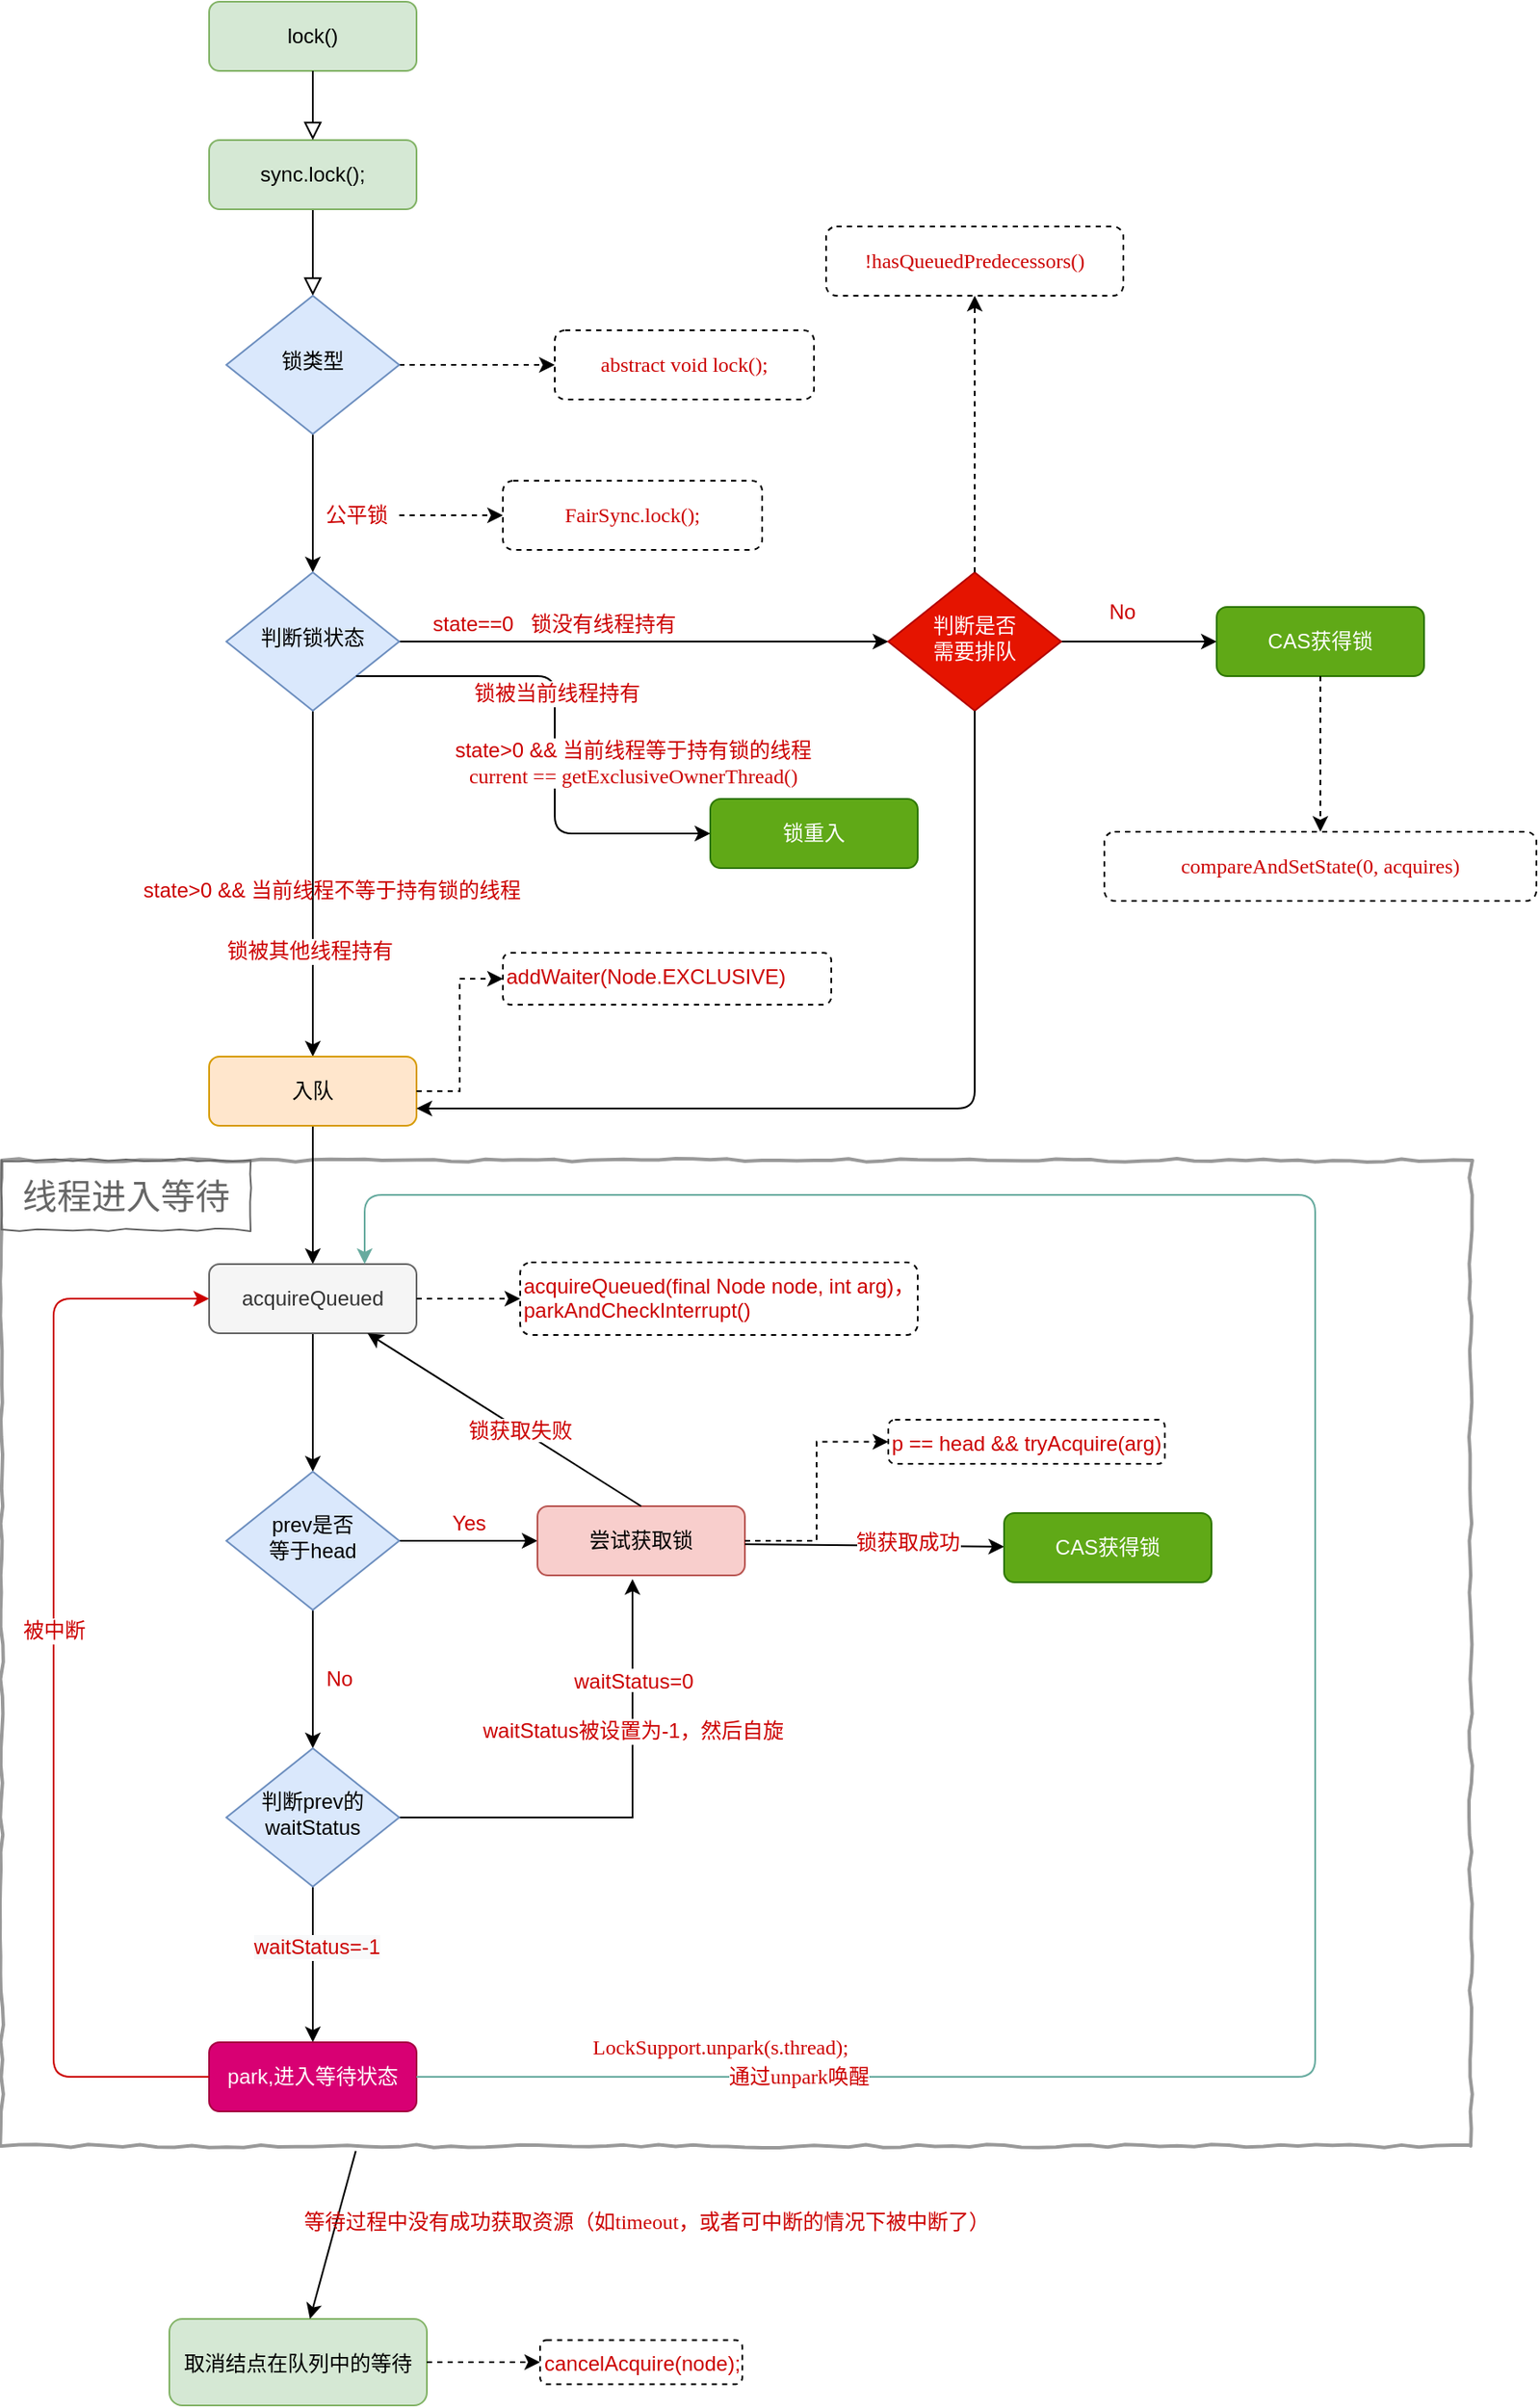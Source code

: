 <mxfile version="12.6.5" type="device"><diagram id="C5RBs43oDa-KdzZeNtuy" name="Page-1"><mxGraphModel dx="852" dy="494" grid="1" gridSize="10" guides="1" tooltips="1" connect="1" arrows="1" fold="1" page="1" pageScale="1" pageWidth="827" pageHeight="1169" math="0" shadow="0"><root><mxCell id="WIyWlLk6GJQsqaUBKTNV-0"/><mxCell id="WIyWlLk6GJQsqaUBKTNV-1" parent="WIyWlLk6GJQsqaUBKTNV-0"/><mxCell id="KXR3mg0b7sp0XAN-5YGD-0" value="" style="rounded=0;whiteSpace=wrap;html=1;fillColor=none;comic=1;strokeColor=#999999;fontColor=#333333;strokeWidth=2;" vertex="1" parent="WIyWlLk6GJQsqaUBKTNV-1"><mxGeometry x="40" y="670" width="850" height="570" as="geometry"/></mxCell><mxCell id="WIyWlLk6GJQsqaUBKTNV-2" value="" style="rounded=0;html=1;jettySize=auto;orthogonalLoop=1;fontSize=12;endArrow=block;endFill=0;endSize=8;strokeWidth=1;shadow=0;labelBackgroundColor=none;edgeStyle=orthogonalEdgeStyle;" parent="WIyWlLk6GJQsqaUBKTNV-1" source="WIyWlLk6GJQsqaUBKTNV-3" target="WIyWlLk6GJQsqaUBKTNV-6" edge="1"><mxGeometry relative="1" as="geometry"/></mxCell><mxCell id="WIyWlLk6GJQsqaUBKTNV-3" value="sync.lock();" style="rounded=1;whiteSpace=wrap;fontSize=12;glass=0;strokeWidth=1;shadow=0;fillColor=#d5e8d4;strokeColor=#82b366;" parent="WIyWlLk6GJQsqaUBKTNV-1" vertex="1"><mxGeometry x="160" y="80" width="120" height="40" as="geometry"/></mxCell><mxCell id="3xK0iimr9vI1PlGJqZ4V-8" value="" style="edgeStyle=orthogonalEdgeStyle;rounded=0;orthogonalLoop=1;jettySize=auto;html=1;entryX=0;entryY=0.5;entryDx=0;entryDy=0;dashed=1;fontSize=12;" parent="WIyWlLk6GJQsqaUBKTNV-1" source="WIyWlLk6GJQsqaUBKTNV-6" target="3xK0iimr9vI1PlGJqZ4V-9" edge="1"><mxGeometry relative="1" as="geometry"><mxPoint x="360" y="210" as="targetPoint"/></mxGeometry></mxCell><mxCell id="3xK0iimr9vI1PlGJqZ4V-13" value="" style="edgeStyle=orthogonalEdgeStyle;rounded=0;orthogonalLoop=1;jettySize=auto;html=1;fontSize=12;" parent="WIyWlLk6GJQsqaUBKTNV-1" source="WIyWlLk6GJQsqaUBKTNV-6" target="3xK0iimr9vI1PlGJqZ4V-12" edge="1"><mxGeometry relative="1" as="geometry"/></mxCell><mxCell id="WIyWlLk6GJQsqaUBKTNV-6" value="锁类型" style="rhombus;whiteSpace=wrap;html=1;shadow=0;fontFamily=Helvetica;fontSize=12;align=center;strokeWidth=1;spacing=6;spacingTop=-4;fillColor=#dae8fc;strokeColor=#6c8ebf;" parent="WIyWlLk6GJQsqaUBKTNV-1" vertex="1"><mxGeometry x="170" y="170" width="100" height="80" as="geometry"/></mxCell><mxCell id="3xK0iimr9vI1PlGJqZ4V-20" value="" style="edgeStyle=orthogonalEdgeStyle;rounded=0;orthogonalLoop=1;jettySize=auto;html=1;fontSize=12;fontColor=#CC0000;" parent="WIyWlLk6GJQsqaUBKTNV-1" source="3xK0iimr9vI1PlGJqZ4V-12" target="3xK0iimr9vI1PlGJqZ4V-19" edge="1"><mxGeometry relative="1" as="geometry"/></mxCell><mxCell id="3xK0iimr9vI1PlGJqZ4V-24" value="" style="edgeStyle=orthogonalEdgeStyle;rounded=0;orthogonalLoop=1;jettySize=auto;html=1;fontSize=12;fontColor=#CC0000;entryX=0.5;entryY=0;entryDx=0;entryDy=0;" parent="WIyWlLk6GJQsqaUBKTNV-1" source="3xK0iimr9vI1PlGJqZ4V-12" target="3xK0iimr9vI1PlGJqZ4V-47" edge="1"><mxGeometry relative="1" as="geometry"><mxPoint x="220" y="610" as="targetPoint"/></mxGeometry></mxCell><mxCell id="KXR3mg0b7sp0XAN-5YGD-15" value="锁被其他线程持有" style="text;html=1;align=center;verticalAlign=middle;resizable=0;points=[];labelBackgroundColor=#ffffff;fontSize=12;fontFamily=Lucida Console;fontColor=#CC0000;" vertex="1" connectable="0" parent="3xK0iimr9vI1PlGJqZ4V-24"><mxGeometry x="0.39" y="-2" relative="1" as="geometry"><mxPoint as="offset"/></mxGeometry></mxCell><mxCell id="3xK0iimr9vI1PlGJqZ4V-12" value="判断锁状态" style="rhombus;whiteSpace=wrap;html=1;shadow=0;fontFamily=Helvetica;fontSize=12;align=center;strokeWidth=1;spacing=6;spacingTop=-4;fillColor=#dae8fc;strokeColor=#6c8ebf;" parent="WIyWlLk6GJQsqaUBKTNV-1" vertex="1"><mxGeometry x="170" y="330" width="100" height="80" as="geometry"/></mxCell><mxCell id="3xK0iimr9vI1PlGJqZ4V-30" value="" style="edgeStyle=orthogonalEdgeStyle;rounded=0;orthogonalLoop=1;jettySize=auto;html=1;fontSize=12;fontColor=#CC0000;entryX=0;entryY=0.5;entryDx=0;entryDy=0;" parent="WIyWlLk6GJQsqaUBKTNV-1" source="3xK0iimr9vI1PlGJqZ4V-19" target="3xK0iimr9vI1PlGJqZ4V-32" edge="1"><mxGeometry relative="1" as="geometry"><mxPoint x="733" y="370" as="targetPoint"/></mxGeometry></mxCell><mxCell id="3xK0iimr9vI1PlGJqZ4V-19" value="判断是否&lt;br style=&quot;font-size: 12px;&quot;&gt;需要排队" style="rhombus;whiteSpace=wrap;html=1;shadow=0;fontFamily=Helvetica;fontSize=12;align=center;strokeWidth=1;spacing=6;spacingTop=-4;fillColor=#e51400;strokeColor=#B20000;fontColor=#ffffff;" parent="WIyWlLk6GJQsqaUBKTNV-1" vertex="1"><mxGeometry x="553" y="330" width="100" height="80" as="geometry"/></mxCell><mxCell id="3xK0iimr9vI1PlGJqZ4V-0" value="lock()" style="rounded=1;whiteSpace=wrap;html=1;fontSize=12;fillColor=#d5e8d4;strokeColor=#82b366;" parent="WIyWlLk6GJQsqaUBKTNV-1" vertex="1"><mxGeometry x="160" width="120" height="40" as="geometry"/></mxCell><mxCell id="3xK0iimr9vI1PlGJqZ4V-1" value="" style="rounded=0;html=1;jettySize=auto;orthogonalLoop=1;fontSize=12;endArrow=block;endFill=0;endSize=8;strokeWidth=1;shadow=0;labelBackgroundColor=none;edgeStyle=orthogonalEdgeStyle;" parent="WIyWlLk6GJQsqaUBKTNV-1" source="3xK0iimr9vI1PlGJqZ4V-0" edge="1"><mxGeometry relative="1" as="geometry"><mxPoint x="230" y="80" as="sourcePoint"/><mxPoint x="220" y="80" as="targetPoint"/></mxGeometry></mxCell><mxCell id="3xK0iimr9vI1PlGJqZ4V-9" value="&lt;pre style=&quot;background-color: rgb(255, 255, 255); font-family: &amp;quot;jetbrains mono&amp;quot;; font-size: 12px;&quot;&gt;&lt;span style=&quot;font-size: 12px;&quot;&gt;abstract void &lt;/span&gt;&lt;span style=&quot;font-size: 12px;&quot;&gt;lock&lt;/span&gt;();&lt;/pre&gt;" style="rounded=1;whiteSpace=wrap;html=1;dashed=1;fontColor=#CC0000;fontSize=12;" parent="WIyWlLk6GJQsqaUBKTNV-1" vertex="1"><mxGeometry x="360" y="190" width="150" height="40" as="geometry"/></mxCell><mxCell id="3xK0iimr9vI1PlGJqZ4V-16" value="" style="edgeStyle=orthogonalEdgeStyle;rounded=0;orthogonalLoop=1;jettySize=auto;html=1;dashed=1;fontSize=12;" parent="WIyWlLk6GJQsqaUBKTNV-1" source="3xK0iimr9vI1PlGJqZ4V-14" target="3xK0iimr9vI1PlGJqZ4V-18" edge="1"><mxGeometry relative="1" as="geometry"><mxPoint x="325" y="297" as="targetPoint"/></mxGeometry></mxCell><mxCell id="3xK0iimr9vI1PlGJqZ4V-14" value="公平锁" style="text;html=1;align=center;verticalAlign=middle;resizable=0;points=[];autosize=1;fontSize=12;fontColor=#CC0000;" parent="WIyWlLk6GJQsqaUBKTNV-1" vertex="1"><mxGeometry x="220" y="287" width="50" height="20" as="geometry"/></mxCell><mxCell id="3xK0iimr9vI1PlGJqZ4V-18" value="&lt;pre style=&quot;background-color: rgb(255, 255, 255); font-family: &amp;quot;jetbrains mono&amp;quot;; font-size: 12px;&quot;&gt;&lt;pre style=&quot;font-family: &amp;quot;jetbrains mono&amp;quot;; font-size: 12px;&quot;&gt;&lt;span style=&quot;font-size: 12px;&quot;&gt;FairSync.lock();&lt;/span&gt;&lt;/pre&gt;&lt;/pre&gt;" style="rounded=1;whiteSpace=wrap;html=1;dashed=1;fontColor=#CC0000;fontSize=12;" parent="WIyWlLk6GJQsqaUBKTNV-1" vertex="1"><mxGeometry x="330" y="277" width="150" height="40" as="geometry"/></mxCell><mxCell id="3xK0iimr9vI1PlGJqZ4V-22" value="state==0&amp;nbsp; &amp;nbsp;锁没有线程持有&amp;nbsp;" style="text;html=1;align=center;verticalAlign=middle;resizable=0;points=[];autosize=1;fontSize=12;fontColor=#CC0000;" parent="WIyWlLk6GJQsqaUBKTNV-1" vertex="1"><mxGeometry x="281" y="350" width="160" height="20" as="geometry"/></mxCell><mxCell id="3xK0iimr9vI1PlGJqZ4V-26" value="" style="edgeStyle=orthogonalEdgeStyle;rounded=0;orthogonalLoop=1;jettySize=auto;html=1;dashed=1;exitX=0.5;exitY=0;exitDx=0;exitDy=0;fontSize=12;entryX=0.5;entryY=1;entryDx=0;entryDy=0;" parent="WIyWlLk6GJQsqaUBKTNV-1" source="3xK0iimr9vI1PlGJqZ4V-19" target="3xK0iimr9vI1PlGJqZ4V-27" edge="1"><mxGeometry relative="1" as="geometry"><mxPoint x="623" y="313" as="sourcePoint"/><mxPoint x="818" y="250" as="targetPoint"/><Array as="points"><mxPoint x="603" y="200"/></Array></mxGeometry></mxCell><mxCell id="3xK0iimr9vI1PlGJqZ4V-27" value="&lt;pre style=&quot;background-color: rgb(255, 255, 255); font-family: &amp;quot;jetbrains mono&amp;quot;; font-size: 12px;&quot;&gt;&lt;pre style=&quot;font-family: &amp;quot;jetbrains mono&amp;quot;; font-size: 12px;&quot;&gt;&lt;pre style=&quot;font-family: &amp;quot;jetbrains mono&amp;quot;; font-size: 12px;&quot;&gt;!hasQueuedPredecessors()&lt;/pre&gt;&lt;/pre&gt;&lt;/pre&gt;" style="rounded=1;whiteSpace=wrap;html=1;dashed=1;fontColor=#CC0000;fontSize=12;" parent="WIyWlLk6GJQsqaUBKTNV-1" vertex="1"><mxGeometry x="517" y="130" width="172" height="40" as="geometry"/></mxCell><mxCell id="3xK0iimr9vI1PlGJqZ4V-31" value="No&lt;br style=&quot;font-size: 12px;&quot;&gt;" style="text;html=1;align=center;verticalAlign=middle;resizable=0;points=[];autosize=1;fontSize=12;fontColor=#CC0000;" parent="WIyWlLk6GJQsqaUBKTNV-1" vertex="1"><mxGeometry x="673" y="343" width="30" height="20" as="geometry"/></mxCell><mxCell id="3xK0iimr9vI1PlGJqZ4V-32" value="CAS获得锁" style="rounded=1;whiteSpace=wrap;html=1;strokeColor=#2D7600;fontSize=12;fontColor=#ffffff;fillColor=#60a917;" parent="WIyWlLk6GJQsqaUBKTNV-1" vertex="1"><mxGeometry x="743" y="350" width="120" height="40" as="geometry"/></mxCell><mxCell id="3xK0iimr9vI1PlGJqZ4V-36" value="" style="edgeStyle=orthogonalEdgeStyle;rounded=0;orthogonalLoop=1;jettySize=auto;html=1;dashed=1;fontSize=12;exitX=0.5;exitY=1;exitDx=0;exitDy=0;" parent="WIyWlLk6GJQsqaUBKTNV-1" source="3xK0iimr9vI1PlGJqZ4V-32" target="3xK0iimr9vI1PlGJqZ4V-37" edge="1"><mxGeometry relative="1" as="geometry"><mxPoint x="863" y="370" as="sourcePoint"/><mxPoint x="918" y="370" as="targetPoint"/></mxGeometry></mxCell><mxCell id="3xK0iimr9vI1PlGJqZ4V-37" value="&lt;pre style=&quot;background-color: rgb(255, 255, 255); font-family: &amp;quot;jetbrains mono&amp;quot;; font-size: 12px;&quot;&gt;&lt;pre style=&quot;font-family: &amp;quot;jetbrains mono&amp;quot;; font-size: 12px;&quot;&gt;&lt;pre style=&quot;font-family: &amp;quot;jetbrains mono&amp;quot;; font-size: 12px;&quot;&gt;compareAndSetState(&lt;span style=&quot;font-size: 12px;&quot;&gt;0&lt;/span&gt;, acquires)&lt;/pre&gt;&lt;/pre&gt;&lt;/pre&gt;" style="rounded=1;whiteSpace=wrap;html=1;dashed=1;fontColor=#CC0000;fontSize=12;" parent="WIyWlLk6GJQsqaUBKTNV-1" vertex="1"><mxGeometry x="678" y="480" width="250" height="40" as="geometry"/></mxCell><mxCell id="3xK0iimr9vI1PlGJqZ4V-43" value="锁重入" style="rounded=1;whiteSpace=wrap;html=1;strokeColor=#2D7600;fontSize=12;fontColor=#ffffff;fillColor=#60a917;" parent="WIyWlLk6GJQsqaUBKTNV-1" vertex="1"><mxGeometry x="450" y="461" width="120" height="40" as="geometry"/></mxCell><mxCell id="3xK0iimr9vI1PlGJqZ4V-44" value="" style="endArrow=classic;html=1;fontSize=12;fontColor=#CC0000;exitX=1;exitY=1;exitDx=0;exitDy=0;entryX=0;entryY=0.5;entryDx=0;entryDy=0;edgeStyle=orthogonalEdgeStyle;" parent="WIyWlLk6GJQsqaUBKTNV-1" source="3xK0iimr9vI1PlGJqZ4V-12" target="3xK0iimr9vI1PlGJqZ4V-43" edge="1"><mxGeometry width="50" height="50" relative="1" as="geometry"><mxPoint x="160" y="640" as="sourcePoint"/><mxPoint x="430" y="481" as="targetPoint"/></mxGeometry></mxCell><mxCell id="3xK0iimr9vI1PlGJqZ4V-45" value="state&amp;gt;0 &amp;amp;&amp;amp; 当前线程等于持有锁的线程&lt;br style=&quot;font-size: 12px;&quot;&gt;&lt;span style=&quot;font-family: &amp;quot;jetbrains mono&amp;quot;; font-size: 12px;&quot;&gt;current &lt;/span&gt;&lt;span style=&quot;font-family: &amp;quot;jetbrains mono&amp;quot;; font-size: 12px;&quot;&gt;== getExclusiveOwnerThread()&lt;/span&gt;" style="text;html=1;align=center;verticalAlign=middle;resizable=0;points=[];labelBackgroundColor=#ffffff;fontSize=12;fontColor=#CC0000;" parent="3xK0iimr9vI1PlGJqZ4V-44" vertex="1" connectable="0"><mxGeometry x="-0.164" y="-2" relative="1" as="geometry"><mxPoint x="47" y="41" as="offset"/></mxGeometry></mxCell><mxCell id="KXR3mg0b7sp0XAN-5YGD-14" value="锁被当前线程持有" style="text;html=1;align=center;verticalAlign=middle;resizable=0;points=[];labelBackgroundColor=#ffffff;fontSize=12;fontFamily=Lucida Console;fontColor=#CC0000;" vertex="1" connectable="0" parent="3xK0iimr9vI1PlGJqZ4V-44"><mxGeometry x="-0.223" y="-10" relative="1" as="geometry"><mxPoint x="11" y="10" as="offset"/></mxGeometry></mxCell><mxCell id="3xK0iimr9vI1PlGJqZ4V-46" value="state&amp;gt;0 &amp;amp;&amp;amp; 当前线程不等于持有锁的线程" style="text;html=1;fontSize=12;fontColor=#CC0000;" parent="WIyWlLk6GJQsqaUBKTNV-1" vertex="1"><mxGeometry x="120" y="500" width="230" height="30" as="geometry"/></mxCell><mxCell id="3xK0iimr9vI1PlGJqZ4V-66" value="" style="edgeStyle=orthogonalEdgeStyle;rounded=0;orthogonalLoop=1;jettySize=auto;html=1;fontSize=12;fontColor=#CC0000;" parent="WIyWlLk6GJQsqaUBKTNV-1" source="3xK0iimr9vI1PlGJqZ4V-47" target="3xK0iimr9vI1PlGJqZ4V-65" edge="1"><mxGeometry relative="1" as="geometry"/></mxCell><mxCell id="3xK0iimr9vI1PlGJqZ4V-47" value="入队" style="rounded=1;whiteSpace=wrap;html=1;strokeColor=#d79b00;fontSize=12;fillColor=#ffe6cc;" parent="WIyWlLk6GJQsqaUBKTNV-1" vertex="1"><mxGeometry x="160" y="610" width="120" height="40" as="geometry"/></mxCell><mxCell id="3xK0iimr9vI1PlGJqZ4V-73" value="" style="edgeStyle=orthogonalEdgeStyle;rounded=0;orthogonalLoop=1;jettySize=auto;html=1;fontSize=12;fontColor=#4D4D4D;entryX=0.5;entryY=0;entryDx=0;entryDy=0;" parent="WIyWlLk6GJQsqaUBKTNV-1" source="3xK0iimr9vI1PlGJqZ4V-65" target="3xK0iimr9vI1PlGJqZ4V-75" edge="1"><mxGeometry relative="1" as="geometry"><mxPoint x="220" y="850" as="targetPoint"/></mxGeometry></mxCell><mxCell id="3xK0iimr9vI1PlGJqZ4V-65" value="acquireQueued" style="rounded=1;whiteSpace=wrap;strokeColor=#666666;fontSize=12;fontColor=#333333;fillColor=#f5f5f5;" parent="WIyWlLk6GJQsqaUBKTNV-1" vertex="1"><mxGeometry x="160" y="730" width="120" height="40" as="geometry"/></mxCell><mxCell id="3xK0iimr9vI1PlGJqZ4V-48" value="addWaiter(Node.EXCLUSIVE)" style="text;html=1;fontSize=12;fontColor=#CC0000;labelBorderColor=none;strokeColor=#000000;dashed=1;rounded=1;" parent="WIyWlLk6GJQsqaUBKTNV-1" vertex="1"><mxGeometry x="330" y="550" width="190" height="30" as="geometry"/></mxCell><mxCell id="3xK0iimr9vI1PlGJqZ4V-49" value="" style="edgeStyle=orthogonalEdgeStyle;rounded=0;orthogonalLoop=1;jettySize=auto;html=1;dashed=1;entryX=0;entryY=0.5;entryDx=0;entryDy=0;exitX=1;exitY=0.5;exitDx=0;exitDy=0;fontSize=12;" parent="WIyWlLk6GJQsqaUBKTNV-1" source="3xK0iimr9vI1PlGJqZ4V-47" target="3xK0iimr9vI1PlGJqZ4V-48" edge="1"><mxGeometry relative="1" as="geometry"><mxPoint x="280" y="307" as="sourcePoint"/><mxPoint x="340" y="307" as="targetPoint"/></mxGeometry></mxCell><mxCell id="3xK0iimr9vI1PlGJqZ4V-50" value="" style="endArrow=classic;html=1;fontSize=12;fontColor=#CC0000;exitX=0.5;exitY=1;exitDx=0;exitDy=0;entryX=1;entryY=0.75;entryDx=0;entryDy=0;edgeStyle=orthogonalEdgeStyle;" parent="WIyWlLk6GJQsqaUBKTNV-1" source="3xK0iimr9vI1PlGJqZ4V-19" target="3xK0iimr9vI1PlGJqZ4V-47" edge="1"><mxGeometry width="50" height="50" relative="1" as="geometry"><mxPoint x="660" y="640" as="sourcePoint"/><mxPoint x="710" y="590" as="targetPoint"/></mxGeometry></mxCell><mxCell id="3xK0iimr9vI1PlGJqZ4V-67" value="&lt;pre style=&quot;background-color: rgb(255, 255, 255); color: rgb(8, 8, 8); font-family: &amp;quot;jetbrains mono&amp;quot;; font-size: 12px;&quot;&gt;&lt;br style=&quot;font-size: 12px;&quot;&gt;&lt;/pre&gt;" style="text;html=1;align=center;verticalAlign=middle;resizable=0;points=[];autosize=1;fontSize=12;fontColor=#CC0000;" parent="WIyWlLk6GJQsqaUBKTNV-1" vertex="1"><mxGeometry x="446" y="751" width="20" height="40" as="geometry"/></mxCell><mxCell id="3xK0iimr9vI1PlGJqZ4V-68" value="acquireQueued(final Node node, int arg)，parkAndCheckInterrupt()" style="text;fontSize=12;fontColor=#CC0000;labelBorderColor=none;strokeColor=#000000;dashed=1;rounded=1;whiteSpace=wrap;" parent="WIyWlLk6GJQsqaUBKTNV-1" vertex="1"><mxGeometry x="340" y="729" width="230" height="42" as="geometry"/></mxCell><mxCell id="3xK0iimr9vI1PlGJqZ4V-69" value="" style="edgeStyle=orthogonalEdgeStyle;rounded=0;orthogonalLoop=1;jettySize=auto;html=1;dashed=1;entryX=0;entryY=0.5;entryDx=0;entryDy=0;exitX=1;exitY=0.5;exitDx=0;exitDy=0;fontSize=12;" parent="WIyWlLk6GJQsqaUBKTNV-1" source="3xK0iimr9vI1PlGJqZ4V-65" target="3xK0iimr9vI1PlGJqZ4V-68" edge="1"><mxGeometry relative="1" as="geometry"><mxPoint x="280" y="760" as="sourcePoint"/><mxPoint x="340" y="437" as="targetPoint"/></mxGeometry></mxCell><mxCell id="3xK0iimr9vI1PlGJqZ4V-77" value="" style="edgeStyle=orthogonalEdgeStyle;rounded=0;orthogonalLoop=1;jettySize=auto;html=1;fontSize=12;fontColor=#4D4D4D;entryX=0;entryY=0.5;entryDx=0;entryDy=0;" parent="WIyWlLk6GJQsqaUBKTNV-1" source="3xK0iimr9vI1PlGJqZ4V-75" target="3xK0iimr9vI1PlGJqZ4V-79" edge="1"><mxGeometry relative="1" as="geometry"><mxPoint x="350" y="890" as="targetPoint"/></mxGeometry></mxCell><mxCell id="3xK0iimr9vI1PlGJqZ4V-83" value="" style="edgeStyle=orthogonalEdgeStyle;rounded=0;orthogonalLoop=1;jettySize=auto;html=1;fontSize=12;fontColor=#CC0000;" parent="WIyWlLk6GJQsqaUBKTNV-1" source="3xK0iimr9vI1PlGJqZ4V-75" target="3xK0iimr9vI1PlGJqZ4V-82" edge="1"><mxGeometry relative="1" as="geometry"/></mxCell><mxCell id="3xK0iimr9vI1PlGJqZ4V-75" value="prev是否&lt;br style=&quot;font-size: 12px;&quot;&gt;等于head" style="rhombus;whiteSpace=wrap;html=1;shadow=0;fontFamily=Helvetica;fontSize=12;align=center;strokeWidth=1;spacing=6;spacingTop=-4;fillColor=#dae8fc;strokeColor=#6c8ebf;" parent="WIyWlLk6GJQsqaUBKTNV-1" vertex="1"><mxGeometry x="170" y="850" width="100" height="80" as="geometry"/></mxCell><mxCell id="3xK0iimr9vI1PlGJqZ4V-85" value="" style="edgeStyle=orthogonalEdgeStyle;rounded=0;orthogonalLoop=1;jettySize=auto;html=1;fontSize=12;fontColor=#CC0000;entryX=0.458;entryY=1.054;entryDx=0;entryDy=0;entryPerimeter=0;" parent="WIyWlLk6GJQsqaUBKTNV-1" source="3xK0iimr9vI1PlGJqZ4V-82" target="3xK0iimr9vI1PlGJqZ4V-79" edge="1"><mxGeometry relative="1" as="geometry"><mxPoint x="350" y="1050" as="targetPoint"/></mxGeometry></mxCell><mxCell id="3xK0iimr9vI1PlGJqZ4V-88" value="waitStatus=0" style="text;align=center;verticalAlign=middle;resizable=0;points=[];labelBackgroundColor=#ffffff;fontSize=12;fontColor=#CC0000;" parent="3xK0iimr9vI1PlGJqZ4V-85" vertex="1" connectable="0"><mxGeometry x="-0.023" y="46" relative="1" as="geometry"><mxPoint x="2" y="-34" as="offset"/></mxGeometry></mxCell><mxCell id="_MFE1tA95KAUEMTOWtIs-0" value="&lt;span style=&quot;color: rgb(204 , 0 , 0)&quot;&gt;waitStatus被设置为-1，然后自旋&lt;/span&gt;" style="text;html=1;align=center;verticalAlign=middle;resizable=0;points=[];labelBackgroundColor=#ffffff;" parent="3xK0iimr9vI1PlGJqZ4V-85" vertex="1" connectable="0"><mxGeometry x="-0.01" y="34" relative="1" as="geometry"><mxPoint x="34" y="-50.01" as="offset"/></mxGeometry></mxCell><mxCell id="3xK0iimr9vI1PlGJqZ4V-90" value="" style="edgeStyle=orthogonalEdgeStyle;rounded=0;orthogonalLoop=1;jettySize=auto;html=1;fontSize=12;fontColor=#CC0000;entryX=0.5;entryY=0;entryDx=0;entryDy=0;" parent="WIyWlLk6GJQsqaUBKTNV-1" source="3xK0iimr9vI1PlGJqZ4V-82" target="3xK0iimr9vI1PlGJqZ4V-92" edge="1"><mxGeometry relative="1" as="geometry"><mxPoint x="220" y="1170" as="targetPoint"/></mxGeometry></mxCell><mxCell id="3xK0iimr9vI1PlGJqZ4V-91" value="&lt;span style=&quot;background-color: rgb(248 , 249 , 250)&quot;&gt;waitStatus=-1&lt;/span&gt;" style="text;html=1;align=center;verticalAlign=middle;resizable=0;points=[];labelBackgroundColor=#ffffff;fontSize=12;fontColor=#CC0000;" parent="3xK0iimr9vI1PlGJqZ4V-90" vertex="1" connectable="0"><mxGeometry x="-0.237" y="2" relative="1" as="geometry"><mxPoint as="offset"/></mxGeometry></mxCell><mxCell id="3xK0iimr9vI1PlGJqZ4V-82" value="判断prev的waitStatus" style="rhombus;whiteSpace=wrap;shadow=0;fontFamily=Helvetica;fontSize=12;align=center;strokeWidth=1;spacing=6;spacingTop=-4;fillColor=#dae8fc;strokeColor=#6c8ebf;" parent="WIyWlLk6GJQsqaUBKTNV-1" vertex="1"><mxGeometry x="170" y="1010" width="100" height="80" as="geometry"/></mxCell><mxCell id="3xK0iimr9vI1PlGJqZ4V-78" value="Yes" style="text;html=1;align=center;verticalAlign=middle;resizable=0;points=[];autosize=1;fontSize=12;fontColor=#CC0000;" parent="WIyWlLk6GJQsqaUBKTNV-1" vertex="1"><mxGeometry x="290" y="870" width="40" height="20" as="geometry"/></mxCell><mxCell id="3xK0iimr9vI1PlGJqZ4V-79" value="尝试获取锁" style="rounded=1;whiteSpace=wrap;strokeColor=#b85450;fontSize=12;fillColor=#f8cecc;" parent="WIyWlLk6GJQsqaUBKTNV-1" vertex="1"><mxGeometry x="350" y="870" width="120" height="40" as="geometry"/></mxCell><mxCell id="3xK0iimr9vI1PlGJqZ4V-80" value="p == head &amp;&amp; tryAcquire(arg)" style="text;fontSize=12;fontColor=#CC0000;labelBorderColor=none;strokeColor=#000000;dashed=1;rounded=1;whiteSpace=wrap;" parent="WIyWlLk6GJQsqaUBKTNV-1" vertex="1"><mxGeometry x="553" y="820" width="160" height="25.5" as="geometry"/></mxCell><mxCell id="3xK0iimr9vI1PlGJqZ4V-81" value="" style="edgeStyle=orthogonalEdgeStyle;rounded=0;orthogonalLoop=1;jettySize=auto;html=1;dashed=1;entryX=0;entryY=0.5;entryDx=0;entryDy=0;exitX=1;exitY=0.5;exitDx=0;exitDy=0;fontSize=12;" parent="WIyWlLk6GJQsqaUBKTNV-1" source="3xK0iimr9vI1PlGJqZ4V-79" target="3xK0iimr9vI1PlGJqZ4V-80" edge="1"><mxGeometry relative="1" as="geometry"><mxPoint x="440" y="861" as="sourcePoint"/><mxPoint x="500" y="548" as="targetPoint"/></mxGeometry></mxCell><mxCell id="3xK0iimr9vI1PlGJqZ4V-86" value="No" style="text;html=1;align=center;verticalAlign=middle;resizable=0;points=[];autosize=1;fontSize=12;fontColor=#CC0000;" parent="WIyWlLk6GJQsqaUBKTNV-1" vertex="1"><mxGeometry x="220" y="960" width="30" height="20" as="geometry"/></mxCell><mxCell id="3xK0iimr9vI1PlGJqZ4V-92" value="park,进入等待状态" style="rounded=1;whiteSpace=wrap;strokeColor=#A50040;fontSize=12;fillColor=#d80073;fontColor=#ffffff;" parent="WIyWlLk6GJQsqaUBKTNV-1" vertex="1"><mxGeometry x="160" y="1180" width="120" height="40" as="geometry"/></mxCell><mxCell id="3xK0iimr9vI1PlGJqZ4V-93" value="" style="endArrow=classic;html=1;fontSize=12;fontColor=#CC0000;exitX=0;exitY=0.5;exitDx=0;exitDy=0;entryX=0;entryY=0.5;entryDx=0;entryDy=0;edgeStyle=orthogonalEdgeStyle;strokeColor=#CC0000;" parent="WIyWlLk6GJQsqaUBKTNV-1" source="3xK0iimr9vI1PlGJqZ4V-92" target="3xK0iimr9vI1PlGJqZ4V-65" edge="1"><mxGeometry width="50" height="50" relative="1" as="geometry"><mxPoint x="120" y="1290" as="sourcePoint"/><mxPoint x="170" y="1240" as="targetPoint"/><Array as="points"><mxPoint x="70" y="1200"/><mxPoint x="70" y="750"/></Array></mxGeometry></mxCell><mxCell id="3xK0iimr9vI1PlGJqZ4V-94" value="被中断" style="text;html=1;align=center;verticalAlign=middle;resizable=0;points=[];labelBackgroundColor=#ffffff;fontSize=12;fontColor=#CC0000;" parent="3xK0iimr9vI1PlGJqZ4V-93" vertex="1" connectable="0"><mxGeometry x="0.107" relative="1" as="geometry"><mxPoint as="offset"/></mxGeometry></mxCell><mxCell id="KXR3mg0b7sp0XAN-5YGD-3" value="&lt;span style=&quot;white-space: normal; font-size: 20px;&quot;&gt;线程进入等待&lt;/span&gt;" style="rounded=0;whiteSpace=wrap;html=1;comic=1;labelBackgroundColor=none;strokeColor=#666666;strokeWidth=1;fillColor=none;fontSize=20;fontColor=#666666;fontFamily=Helvetica;" vertex="1" parent="WIyWlLk6GJQsqaUBKTNV-1"><mxGeometry x="40" y="670" width="144" height="40" as="geometry"/></mxCell><mxCell id="KXR3mg0b7sp0XAN-5YGD-4" value="" style="endArrow=classic;html=1;fontSize=20;fontColor=#67AB9F;exitX=0.5;exitY=0;exitDx=0;exitDy=0;" edge="1" parent="WIyWlLk6GJQsqaUBKTNV-1" source="3xK0iimr9vI1PlGJqZ4V-79" target="3xK0iimr9vI1PlGJqZ4V-65"><mxGeometry width="50" height="50" relative="1" as="geometry"><mxPoint x="270" y="830" as="sourcePoint"/><mxPoint x="320" y="780" as="targetPoint"/></mxGeometry></mxCell><mxCell id="KXR3mg0b7sp0XAN-5YGD-5" value="锁获取失败" style="text;align=center;verticalAlign=middle;resizable=0;points=[];labelBackgroundColor=#ffffff;fontSize=12;fontColor=#CC0000;" vertex="1" connectable="0" parent="KXR3mg0b7sp0XAN-5YGD-4"><mxGeometry x="-0.25" y="3" relative="1" as="geometry"><mxPoint x="-9.21" y="-9.66" as="offset"/></mxGeometry></mxCell><mxCell id="KXR3mg0b7sp0XAN-5YGD-7" value="" style="endArrow=classic;html=1;fontSize=12;fontColor=#CC0000;" edge="1" parent="WIyWlLk6GJQsqaUBKTNV-1" target="KXR3mg0b7sp0XAN-5YGD-20"><mxGeometry width="50" height="50" relative="1" as="geometry"><mxPoint x="470" y="892" as="sourcePoint"/><mxPoint x="620" y="892" as="targetPoint"/></mxGeometry></mxCell><mxCell id="KXR3mg0b7sp0XAN-5YGD-8" value="锁获取成功" style="text;html=1;align=center;verticalAlign=middle;resizable=0;points=[];labelBackgroundColor=#ffffff;fontSize=12;fontColor=#CC0000;" vertex="1" connectable="0" parent="KXR3mg0b7sp0XAN-5YGD-7"><mxGeometry x="0.253" y="2" relative="1" as="geometry"><mxPoint as="offset"/></mxGeometry></mxCell><mxCell id="KXR3mg0b7sp0XAN-5YGD-9" value="&lt;div style=&quot;margin-top: 0px ; margin-bottom: 0px ; padding: 0px ; overflow-wrap: break-word ; text-align: left&quot;&gt;&lt;div style=&quot;margin-top: 0px; margin-bottom: 0px; padding: 0px; overflow-wrap: break-word;&quot;&gt;&lt;span style=&quot;margin: 0px; padding: 0px; line-height: 1.5;&quot;&gt;取消结点在队列中的等待&lt;/span&gt;&lt;/div&gt;&lt;/div&gt;" style="rounded=1;whiteSpace=wrap;html=1;comic=0;labelBackgroundColor=none;strokeColor=#82b366;strokeWidth=1;fillColor=#d5e8d4;fontFamily=Lucida Console;fontSize=12;" vertex="1" parent="WIyWlLk6GJQsqaUBKTNV-1"><mxGeometry x="137" y="1340" width="149" height="50" as="geometry"/></mxCell><mxCell id="KXR3mg0b7sp0XAN-5YGD-10" value="" style="endArrow=classic;html=1;fontFamily=Verdana;fontSize=12;fontColor=#CC0000;exitX=0.241;exitY=1.005;exitDx=0;exitDy=0;exitPerimeter=0;" edge="1" parent="WIyWlLk6GJQsqaUBKTNV-1" source="KXR3mg0b7sp0XAN-5YGD-0" target="KXR3mg0b7sp0XAN-5YGD-9"><mxGeometry width="50" height="50" relative="1" as="geometry"><mxPoint x="250" y="1460" as="sourcePoint"/><mxPoint x="300" y="1410" as="targetPoint"/></mxGeometry></mxCell><mxCell id="KXR3mg0b7sp0XAN-5YGD-11" value="等待过程中没有成功获取资源（如timeout，或者可中断的情况下被中断了）" style="text;html=1;fontSize=12;fontFamily=Lucida Console;fontColor=#CC0000;" vertex="1" parent="WIyWlLk6GJQsqaUBKTNV-1"><mxGeometry x="213" y="1270" width="440" height="30" as="geometry"/></mxCell><mxCell id="KXR3mg0b7sp0XAN-5YGD-12" value="cancelAcquire(node);" style="text;fontSize=12;fontColor=#CC0000;labelBorderColor=none;strokeColor=#000000;dashed=1;rounded=1;whiteSpace=wrap;" vertex="1" parent="WIyWlLk6GJQsqaUBKTNV-1"><mxGeometry x="351.5" y="1352.25" width="117" height="25.5" as="geometry"/></mxCell><mxCell id="KXR3mg0b7sp0XAN-5YGD-13" value="" style="edgeStyle=orthogonalEdgeStyle;rounded=0;orthogonalLoop=1;jettySize=auto;html=1;dashed=1;entryX=0;entryY=0.5;entryDx=0;entryDy=0;exitX=1;exitY=0.5;exitDx=0;exitDy=0;fontSize=12;" edge="1" parent="WIyWlLk6GJQsqaUBKTNV-1" target="KXR3mg0b7sp0XAN-5YGD-12" source="KXR3mg0b7sp0XAN-5YGD-9"><mxGeometry relative="1" as="geometry"><mxPoint x="306" y="1400" as="sourcePoint"/><mxPoint x="336" y="1058" as="targetPoint"/></mxGeometry></mxCell><mxCell id="KXR3mg0b7sp0XAN-5YGD-16" value="" style="endArrow=classic;html=1;strokeColor=#67AB9F;fontFamily=Lucida Console;fontSize=12;fontColor=#CC0000;exitX=1;exitY=0.5;exitDx=0;exitDy=0;entryX=0.75;entryY=0;entryDx=0;entryDy=0;edgeStyle=orthogonalEdgeStyle;fillColor=#cdeb8b;" edge="1" parent="WIyWlLk6GJQsqaUBKTNV-1" source="3xK0iimr9vI1PlGJqZ4V-92" target="3xK0iimr9vI1PlGJqZ4V-65"><mxGeometry width="50" height="50" relative="1" as="geometry"><mxPoint x="450" y="1171" as="sourcePoint"/><mxPoint x="500" y="1121" as="targetPoint"/><Array as="points"><mxPoint x="800" y="1200"/><mxPoint x="800" y="690"/><mxPoint x="250" y="690"/></Array></mxGeometry></mxCell><mxCell id="KXR3mg0b7sp0XAN-5YGD-18" value="通过unpark唤醒" style="text;html=1;align=center;verticalAlign=middle;resizable=0;points=[];labelBackgroundColor=#ffffff;fontSize=12;fontFamily=Lucida Console;fontColor=#CC0000;" vertex="1" connectable="0" parent="KXR3mg0b7sp0XAN-5YGD-16"><mxGeometry x="-0.727" y="-2" relative="1" as="geometry"><mxPoint y="-2" as="offset"/></mxGeometry></mxCell><mxCell id="KXR3mg0b7sp0XAN-5YGD-19" value="LockSupport.unpark(s.thread);" style="text;html=1;fontSize=12;fontFamily=Lucida Console;fontColor=#CC0000;" vertex="1" parent="WIyWlLk6GJQsqaUBKTNV-1"><mxGeometry x="380" y="1169" width="240" height="30" as="geometry"/></mxCell><mxCell id="KXR3mg0b7sp0XAN-5YGD-20" value="CAS获得锁" style="rounded=1;whiteSpace=wrap;html=1;strokeColor=#2D7600;fontSize=12;fontColor=#ffffff;fillColor=#60a917;" vertex="1" parent="WIyWlLk6GJQsqaUBKTNV-1"><mxGeometry x="620" y="874" width="120" height="40" as="geometry"/></mxCell></root></mxGraphModel></diagram></mxfile>